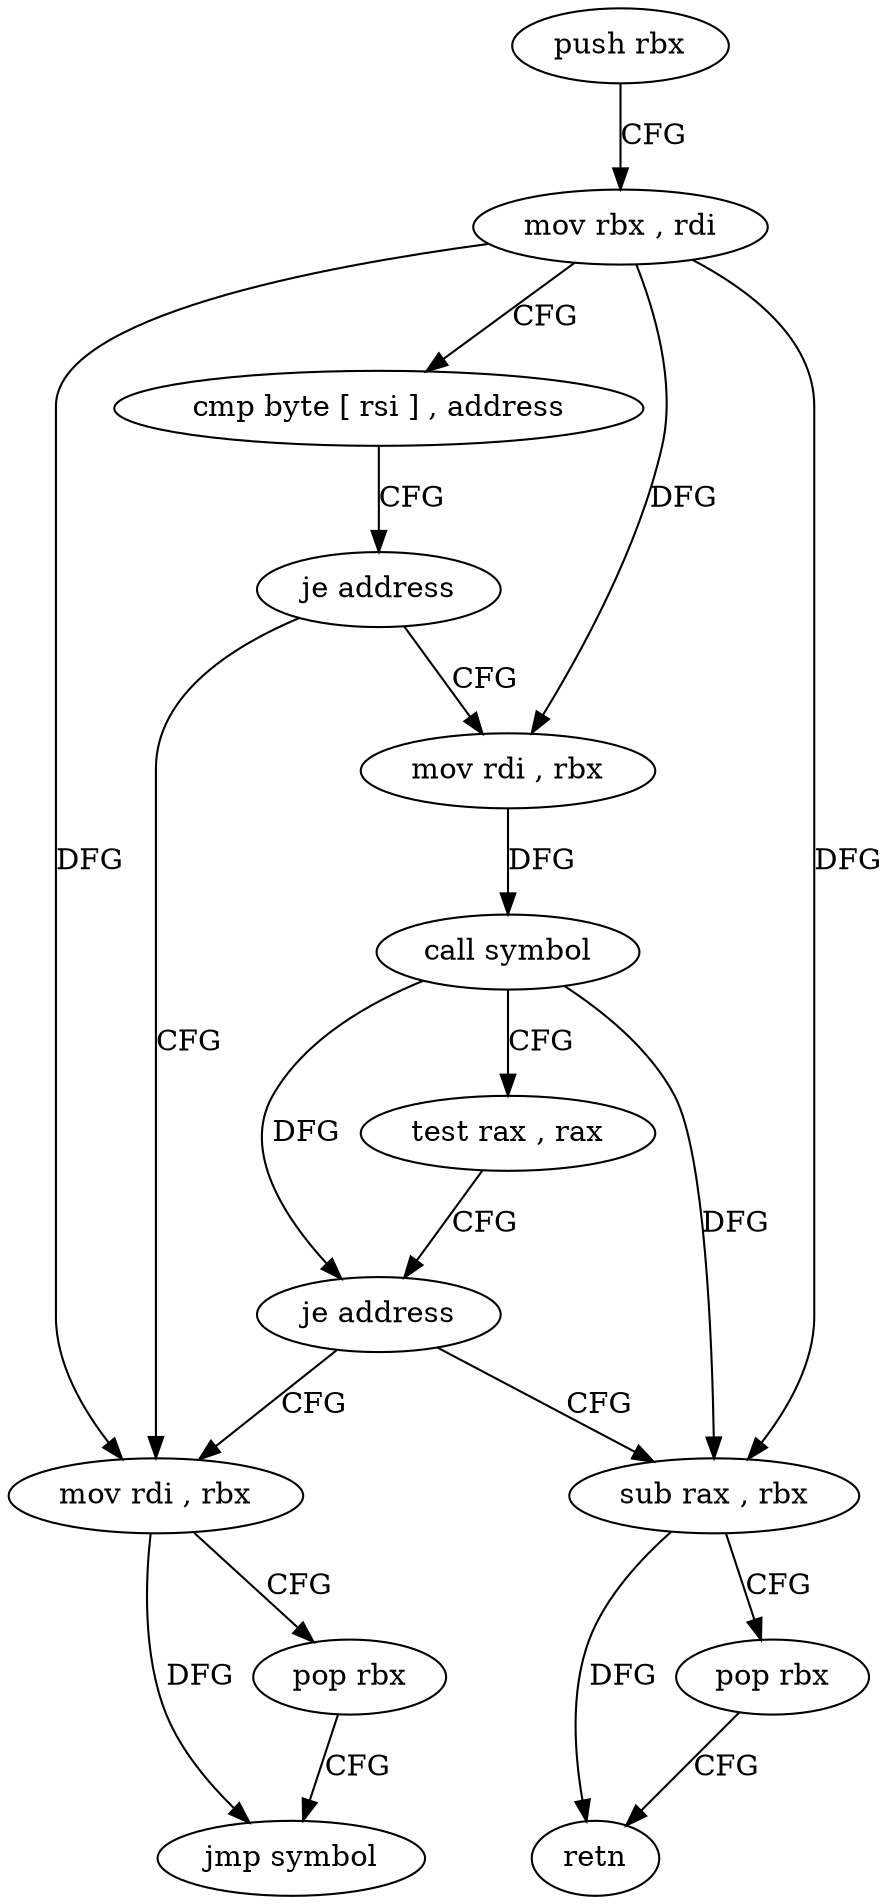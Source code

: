 digraph "func" {
"4259408" [label = "push rbx" ]
"4259409" [label = "mov rbx , rdi" ]
"4259412" [label = "cmp byte [ rsi ] , address" ]
"4259415" [label = "je address" ]
"4259435" [label = "mov rdi , rbx" ]
"4259417" [label = "mov rdi , rbx" ]
"4259438" [label = "pop rbx" ]
"4259439" [label = "jmp symbol" ]
"4259420" [label = "call symbol" ]
"4259425" [label = "test rax , rax" ]
"4259428" [label = "je address" ]
"4259430" [label = "sub rax , rbx" ]
"4259433" [label = "pop rbx" ]
"4259434" [label = "retn" ]
"4259408" -> "4259409" [ label = "CFG" ]
"4259409" -> "4259412" [ label = "CFG" ]
"4259409" -> "4259435" [ label = "DFG" ]
"4259409" -> "4259417" [ label = "DFG" ]
"4259409" -> "4259430" [ label = "DFG" ]
"4259412" -> "4259415" [ label = "CFG" ]
"4259415" -> "4259435" [ label = "CFG" ]
"4259415" -> "4259417" [ label = "CFG" ]
"4259435" -> "4259438" [ label = "CFG" ]
"4259435" -> "4259439" [ label = "DFG" ]
"4259417" -> "4259420" [ label = "DFG" ]
"4259438" -> "4259439" [ label = "CFG" ]
"4259420" -> "4259425" [ label = "CFG" ]
"4259420" -> "4259428" [ label = "DFG" ]
"4259420" -> "4259430" [ label = "DFG" ]
"4259425" -> "4259428" [ label = "CFG" ]
"4259428" -> "4259435" [ label = "CFG" ]
"4259428" -> "4259430" [ label = "CFG" ]
"4259430" -> "4259433" [ label = "CFG" ]
"4259430" -> "4259434" [ label = "DFG" ]
"4259433" -> "4259434" [ label = "CFG" ]
}
